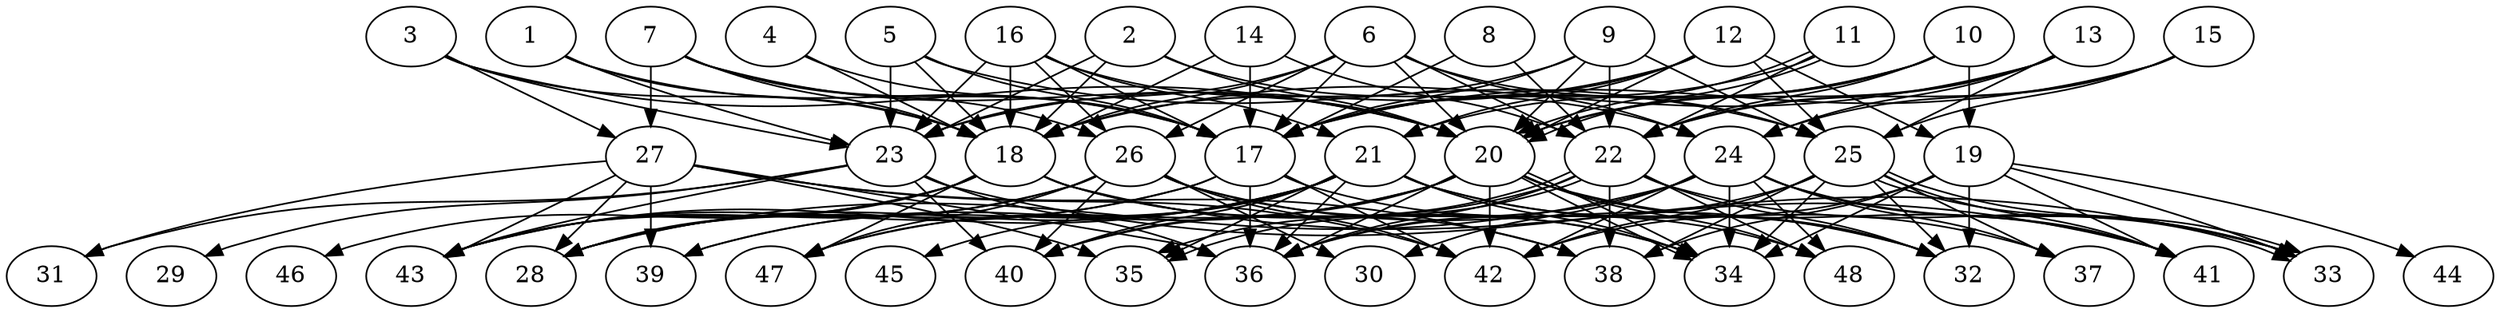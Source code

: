 // DAG (tier=3-complex, mode=data, n=48, ccr=0.527, fat=0.706, density=0.756, regular=0.392, jump=0.290, mindata=4194304, maxdata=33554432)
// DAG automatically generated by daggen at Sun Aug 24 16:33:35 2025
// /home/ermia/Project/Environments/daggen/bin/daggen --dot --ccr 0.527 --fat 0.706 --regular 0.392 --density 0.756 --jump 0.290 --mindata 4194304 --maxdata 33554432 -n 48 
digraph G {
  1 [size="188474149021218112", alpha="0.20", expect_size="94237074510609056"]
  1 -> 17 [size ="3255534878720000"]
  1 -> 18 [size ="3255534878720000"]
  1 -> 23 [size ="3255534878720000"]
  2 [size="730369558698068736", alpha="0.17", expect_size="365184779349034368"]
  2 -> 18 [size ="474505310896128"]
  2 -> 20 [size ="474505310896128"]
  2 -> 23 [size ="474505310896128"]
  2 -> 24 [size ="474505310896128"]
  3 [size="90501723998284032", alpha="0.14", expect_size="45250861999142016"]
  3 -> 18 [size ="1702933594898432"]
  3 -> 20 [size ="1702933594898432"]
  3 -> 23 [size ="1702933594898432"]
  3 -> 27 [size ="1702933594898432"]
  4 [size="25944430672665903104000", alpha="0.05", expect_size="12972215336332951552000"]
  4 -> 17 [size ="7011098741964800"]
  4 -> 18 [size ="7011098741964800"]
  5 [size="17002196814531205120", alpha="0.15", expect_size="8501098407265602560"]
  5 -> 17 [size ="7839875940220928"]
  5 -> 18 [size ="7839875940220928"]
  5 -> 23 [size ="7839875940220928"]
  5 -> 25 [size ="7839875940220928"]
  6 [size="2299633475419897856000", alpha="0.18", expect_size="1149816737709948928000"]
  6 -> 17 [size ="1393784835276800"]
  6 -> 18 [size ="1393784835276800"]
  6 -> 20 [size ="1393784835276800"]
  6 -> 22 [size ="1393784835276800"]
  6 -> 23 [size ="1393784835276800"]
  6 -> 24 [size ="1393784835276800"]
  6 -> 25 [size ="1393784835276800"]
  6 -> 26 [size ="1393784835276800"]
  7 [size="95386681841495776", alpha="0.11", expect_size="47693340920747888"]
  7 -> 17 [size ="2228495799287808"]
  7 -> 18 [size ="2228495799287808"]
  7 -> 20 [size ="2228495799287808"]
  7 -> 26 [size ="2228495799287808"]
  7 -> 27 [size ="2228495799287808"]
  8 [size="1704149911063798784", alpha="0.14", expect_size="852074955531899392"]
  8 -> 17 [size ="702622289887232"]
  8 -> 22 [size ="702622289887232"]
  9 [size="149606305739500864", alpha="0.16", expect_size="74803152869750432"]
  9 -> 17 [size ="4705040111501312"]
  9 -> 18 [size ="4705040111501312"]
  9 -> 20 [size ="4705040111501312"]
  9 -> 22 [size ="4705040111501312"]
  9 -> 25 [size ="4705040111501312"]
  10 [size="27308405249183043289088", alpha="0.05", expect_size="13654202624591521644544"]
  10 -> 17 [size ="7254723748954112"]
  10 -> 19 [size ="7254723748954112"]
  10 -> 20 [size ="7254723748954112"]
  10 -> 21 [size ="7254723748954112"]
  10 -> 22 [size ="7254723748954112"]
  11 [size="7441810999113316040704", alpha="0.08", expect_size="3720905499556658020352"]
  11 -> 17 [size ="3049362657640448"]
  11 -> 20 [size ="3049362657640448"]
  11 -> 20 [size ="3049362657640448"]
  11 -> 22 [size ="3049362657640448"]
  12 [size="10256822092861466624", alpha="0.13", expect_size="5128411046430733312"]
  12 -> 17 [size ="4991785776447488"]
  12 -> 19 [size ="4991785776447488"]
  12 -> 20 [size ="4991785776447488"]
  12 -> 21 [size ="4991785776447488"]
  12 -> 23 [size ="4991785776447488"]
  12 -> 25 [size ="4991785776447488"]
  13 [size="1403194630793265676288", alpha="0.11", expect_size="701597315396632838144"]
  13 -> 18 [size ="1002694416269312"]
  13 -> 20 [size ="1002694416269312"]
  13 -> 22 [size ="1002694416269312"]
  13 -> 24 [size ="1002694416269312"]
  13 -> 25 [size ="1002694416269312"]
  14 [size="6710407806255734784", alpha="0.17", expect_size="3355203903127867392"]
  14 -> 17 [size ="2408077844283392"]
  14 -> 18 [size ="2408077844283392"]
  14 -> 22 [size ="2408077844283392"]
  15 [size="7147193171473642553344", alpha="0.14", expect_size="3573596585736821276672"]
  15 -> 17 [size ="2968340154810368"]
  15 -> 22 [size ="2968340154810368"]
  15 -> 24 [size ="2968340154810368"]
  15 -> 25 [size ="2968340154810368"]
  16 [size="14071434650863249408", alpha="0.08", expect_size="7035717325431624704"]
  16 -> 17 [size ="4893640514076672"]
  16 -> 18 [size ="4893640514076672"]
  16 -> 20 [size ="4893640514076672"]
  16 -> 21 [size ="4893640514076672"]
  16 -> 23 [size ="4893640514076672"]
  16 -> 26 [size ="4893640514076672"]
  17 [size="1049923705809182464", alpha="0.04", expect_size="524961852904591232"]
  17 -> 28 [size ="1525202076827648"]
  17 -> 36 [size ="1525202076827648"]
  17 -> 42 [size ="1525202076827648"]
  17 -> 43 [size ="1525202076827648"]
  17 -> 48 [size ="1525202076827648"]
  18 [size="361391882096053056", alpha="0.07", expect_size="180695941048026528"]
  18 -> 28 [size ="6556953463488512"]
  18 -> 34 [size ="6556953463488512"]
  18 -> 38 [size ="6556953463488512"]
  18 -> 41 [size ="6556953463488512"]
  18 -> 43 [size ="6556953463488512"]
  18 -> 46 [size ="6556953463488512"]
  18 -> 47 [size ="6556953463488512"]
  19 [size="53583505117692776", alpha="0.01", expect_size="26791752558846388"]
  19 -> 32 [size ="1782975486230528"]
  19 -> 33 [size ="1782975486230528"]
  19 -> 34 [size ="1782975486230528"]
  19 -> 38 [size ="1782975486230528"]
  19 -> 41 [size ="1782975486230528"]
  19 -> 42 [size ="1782975486230528"]
  19 -> 44 [size ="1782975486230528"]
  20 [size="254229298875514848", alpha="0.05", expect_size="127114649437757424"]
  20 -> 32 [size ="8967660322684928"]
  20 -> 34 [size ="8967660322684928"]
  20 -> 34 [size ="8967660322684928"]
  20 -> 36 [size ="8967660322684928"]
  20 -> 39 [size ="8967660322684928"]
  20 -> 40 [size ="8967660322684928"]
  20 -> 41 [size ="8967660322684928"]
  20 -> 42 [size ="8967660322684928"]
  20 -> 47 [size ="8967660322684928"]
  20 -> 48 [size ="8967660322684928"]
  21 [size="109997508968718016", alpha="0.08", expect_size="54998754484359008"]
  21 -> 28 [size ="8561503997263872"]
  21 -> 32 [size ="8561503997263872"]
  21 -> 34 [size ="8561503997263872"]
  21 -> 35 [size ="8561503997263872"]
  21 -> 36 [size ="8561503997263872"]
  21 -> 37 [size ="8561503997263872"]
  21 -> 39 [size ="8561503997263872"]
  21 -> 40 [size ="8561503997263872"]
  21 -> 43 [size ="8561503997263872"]
  21 -> 45 [size ="8561503997263872"]
  21 -> 47 [size ="8561503997263872"]
  22 [size="175128729106717056", alpha="0.10", expect_size="87564364553358528"]
  22 -> 32 [size ="8668496556720128"]
  22 -> 33 [size ="8668496556720128"]
  22 -> 35 [size ="8668496556720128"]
  22 -> 35 [size ="8668496556720128"]
  22 -> 36 [size ="8668496556720128"]
  22 -> 38 [size ="8668496556720128"]
  22 -> 40 [size ="8668496556720128"]
  22 -> 48 [size ="8668496556720128"]
  23 [size="23502534328712440", alpha="0.16", expect_size="11751267164356220"]
  23 -> 29 [size ="495682586673152"]
  23 -> 31 [size ="495682586673152"]
  23 -> 33 [size ="495682586673152"]
  23 -> 36 [size ="495682586673152"]
  23 -> 40 [size ="495682586673152"]
  23 -> 43 [size ="495682586673152"]
  24 [size="7762390344314408960", alpha="0.19", expect_size="3881195172157204480"]
  24 -> 28 [size ="3870423200563200"]
  24 -> 30 [size ="3870423200563200"]
  24 -> 33 [size ="3870423200563200"]
  24 -> 34 [size ="3870423200563200"]
  24 -> 36 [size ="3870423200563200"]
  24 -> 37 [size ="3870423200563200"]
  24 -> 41 [size ="3870423200563200"]
  24 -> 42 [size ="3870423200563200"]
  24 -> 48 [size ="3870423200563200"]
  25 [size="15565435848983092133888", alpha="0.11", expect_size="7782717924491546066944"]
  25 -> 32 [size ="4987284893990912"]
  25 -> 33 [size ="4987284893990912"]
  25 -> 33 [size ="4987284893990912"]
  25 -> 34 [size ="4987284893990912"]
  25 -> 36 [size ="4987284893990912"]
  25 -> 37 [size ="4987284893990912"]
  25 -> 38 [size ="4987284893990912"]
  25 -> 41 [size ="4987284893990912"]
  25 -> 42 [size ="4987284893990912"]
  26 [size="1885936381454458112", alpha="0.12", expect_size="942968190727229056"]
  26 -> 28 [size ="980260015308800"]
  26 -> 30 [size ="980260015308800"]
  26 -> 32 [size ="980260015308800"]
  26 -> 34 [size ="980260015308800"]
  26 -> 40 [size ="980260015308800"]
  26 -> 42 [size ="980260015308800"]
  26 -> 43 [size ="980260015308800"]
  26 -> 47 [size ="980260015308800"]
  27 [size="36311094523220803452928", alpha="0.20", expect_size="18155547261610401726464"]
  27 -> 28 [size ="8772355308388352"]
  27 -> 31 [size ="8772355308388352"]
  27 -> 35 [size ="8772355308388352"]
  27 -> 36 [size ="8772355308388352"]
  27 -> 38 [size ="8772355308388352"]
  27 -> 39 [size ="8772355308388352"]
  27 -> 42 [size ="8772355308388352"]
  27 -> 43 [size ="8772355308388352"]
  28 [size="262645545464033280", alpha="0.19", expect_size="131322772732016640"]
  29 [size="7850393214534291456", alpha="0.09", expect_size="3925196607267145728"]
  30 [size="1935009460141530624", alpha="0.07", expect_size="967504730070765312"]
  31 [size="28094003185549108", alpha="0.20", expect_size="14047001592774554"]
  32 [size="7103972608010008576", alpha="0.08", expect_size="3551986304005004288"]
  33 [size="19125810556294402146304", alpha="0.00", expect_size="9562905278147201073152"]
  34 [size="248547309163236192", alpha="0.13", expect_size="124273654581618096"]
  35 [size="3072237643496363008", alpha="0.10", expect_size="1536118821748181504"]
  36 [size="11895200376725860352", alpha="0.02", expect_size="5947600188362930176"]
  37 [size="375253965600497728", alpha="0.01", expect_size="187626982800248864"]
  38 [size="7689233158373376000000", alpha="0.18", expect_size="3844616579186688000000"]
  39 [size="10897672443558440730624", alpha="0.06", expect_size="5448836221779220365312"]
  40 [size="22646450798203748352", alpha="0.14", expect_size="11323225399101874176"]
  41 [size="355804385242247104", alpha="0.11", expect_size="177902192621123552"]
  42 [size="7970238582381327941632", alpha="0.00", expect_size="3985119291190663970816"]
  43 [size="10352842824930868330496", alpha="0.05", expect_size="5176421412465434165248"]
  44 [size="15130979950831951937536", alpha="0.11", expect_size="7565489975415975968768"]
  45 [size="21762880431619833856000", alpha="0.07", expect_size="10881440215809916928000"]
  46 [size="4750958802367531712512", alpha="0.01", expect_size="2375479401183765856256"]
  47 [size="65603534710275408", alpha="0.11", expect_size="32801767355137704"]
  48 [size="86503365873348768", alpha="0.18", expect_size="43251682936674384"]
}